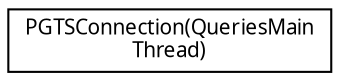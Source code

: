 digraph "Graphical Class Hierarchy"
{
  edge [fontname="LucidaGrande",fontsize="10",labelfontname="LucidaGrande",labelfontsize="10"];
  node [fontname="LucidaGrande",fontsize="10",shape=record];
  rankdir="LR";
  Node1 [label="PGTSConnection(QueriesMain\lThread)",height=0.2,width=0.4,color="black", fillcolor="white", style="filled",URL="$category_p_g_t_s_connection_07_queries_main_thread_08.html"];
}
